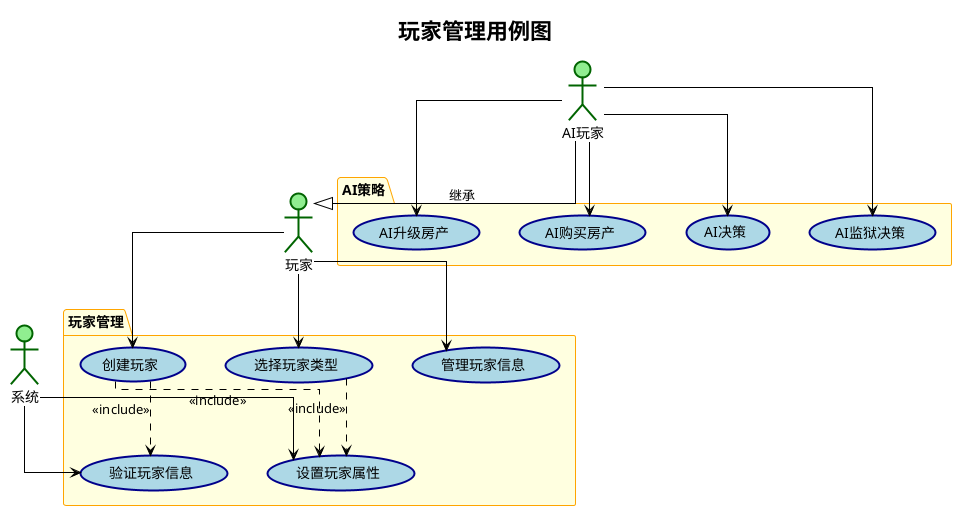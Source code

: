 @startuml 玩家管理用例图
!theme plain
title 玩家管理用例图

' 样式设置
skinparam usecase {
  BackgroundColor LightBlue
  BorderColor DarkBlue
  BorderThickness 2
}
skinparam actor {
  BackgroundColor LightGreen
  BorderColor DarkGreen
  BorderThickness 2
}
skinparam package {
  BackgroundColor LightYellow
  BorderColor Orange
  BorderThickness 1
}
skinparam linetype ortho
skinparam nodesep 40
skinparam ranksep 50

' 定义参与者
actor "玩家" as Player
actor "AI玩家" as AIPlayer
actor "系统" as System

' 玩家管理用例
package "玩家管理" {
  usecase "创建玩家" as UC_CreatePlayer
  usecase "选择玩家类型" as UC_SelectPlayerType
  usecase "管理玩家信息" as UC_ManagePlayerInfo
  usecase "设置玩家属性" as UC_SetPlayerAttributes
  usecase "验证玩家信息" as UC_ValidatePlayerInfo
}

' AI策略用例
package "AI策略" {
  usecase "AI决策" as UC_MakeAIDecision
  usecase "AI购买房产" as UC_AIBuyProperty
  usecase "AI升级房产" as UC_AIUpgradeProperty
  usecase "AI监狱决策" as UC_AIPrisonDecision
}

' 参与者与用例的关系
Player --> UC_CreatePlayer
Player --> UC_SelectPlayerType
Player --> UC_ManagePlayerInfo

AIPlayer --> UC_MakeAIDecision
AIPlayer --> UC_AIBuyProperty
AIPlayer --> UC_AIUpgradeProperty
AIPlayer --> UC_AIPrisonDecision

System --> UC_SetPlayerAttributes
System --> UC_ValidatePlayerInfo

' 包含关系 (include)
UC_CreatePlayer ..> UC_SetPlayerAttributes : <<include>>
UC_CreatePlayer ..> UC_ValidatePlayerInfo : <<include>>
UC_SelectPlayerType ..> UC_SetPlayerAttributes : <<include>>

' 泛化关系
AIPlayer --|> Player : 继承

@enduml